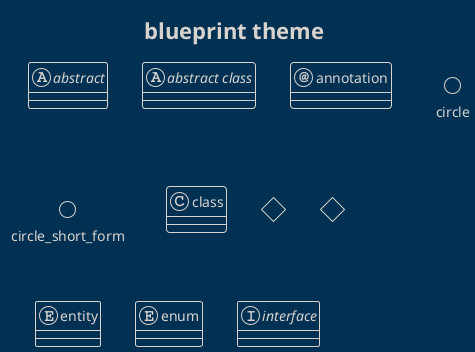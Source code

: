 ' Do not edit
' Theme Gallery
' autogenerated by script
'
@startuml
!theme blueprint
title blueprint theme
abstract        abstract
abstract class  "abstract class"
annotation      annotation
circle          circle
()              circle_short_form
class           class
diamond         diamond
<>              diamond_short_form
entity          entity
enum            enum
interface       interface
@enduml
